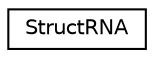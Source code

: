 digraph G
{
  edge [fontname="Helvetica",fontsize="10",labelfontname="Helvetica",labelfontsize="10"];
  node [fontname="Helvetica",fontsize="10",shape=record];
  rankdir=LR;
  Node1 [label="StructRNA",height=0.2,width=0.4,color="black", fillcolor="white", style="filled",URL="$d5/d61/structStructRNA.html"];
}
